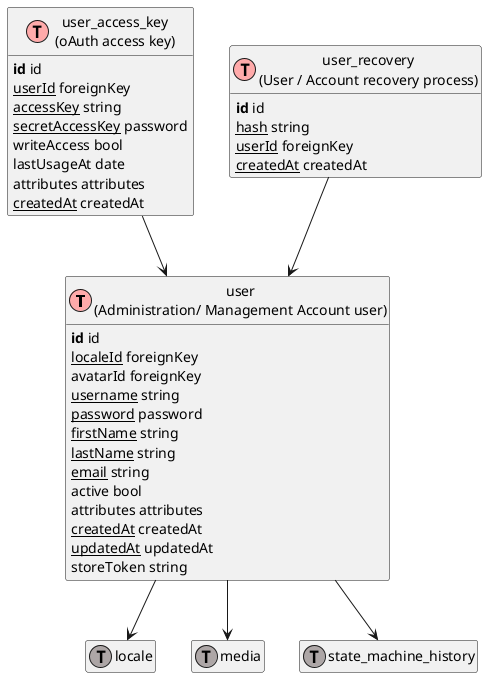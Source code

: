 @startuml
' uncomment the line below if you're using computer with a retina display
' skinparam dpi 300
!define Table(name,desc) class name as "desc" << (T,#FFAAAA) >>
!define ForeignTable(name,desc) class name as "desc" << (T,#ada6a6) >>
!define TranslationTable(name,desc) class name as "desc" << (I,#4286f4) >>
' we use bold for primary key
' green color for unique
' and underscore for not_null
!define primary_key(x) <b>x</b>
!define unique(x) <color:green>x</color>
!define not_null(x) <u>x</u>
' other tags available:
' <i></i>
' <back:COLOR></color>, where color is a color name or html color code
' (#FFAACC)
' see: http://plantuml.com/classes.html#More
hide methods
hide stereotypes
hide empty members
skinparam backgroundColor #FFFFFF

' entities

Table(ShopwareCoreSystemUserUserDefinition, "user\n(Administration/ Management Account user)") {
   primary_key(id) id
   not_null(localeId) foreignKey
   avatarId foreignKey
   not_null(username) string
   not_null(password) password
   not_null(firstName) string
   not_null(lastName) string
   not_null(email) string
   active bool
   attributes attributes
   not_null(createdAt) createdAt
   not_null(updatedAt) updatedAt
   storeToken string
}
Table(ShopwareCoreSystemUserAggregateUserAccessKeyUserAccessKeyDefinition, "user_access_key\n(oAuth access key)") {
   primary_key(id) id
   not_null(userId) foreignKey
   not_null(accessKey) string
   not_null(secretAccessKey) password
   writeAccess bool
   lastUsageAt date
   attributes attributes
   not_null(createdAt) createdAt
}
Table(ShopwareCoreSystemUserAggregateUserRecoveryUserRecoveryDefinition, "user_recovery\n(User / Account recovery process)") {
   primary_key(id) id
   not_null(hash) string
   not_null(userId) foreignKey
   not_null(createdAt) createdAt
}
ForeignTable(ShopwareCoreSystemLocaleLocaleDefinition, "locale") {
}
ForeignTable(ShopwareCoreContentMediaMediaDefinition, "media") {
}
ForeignTable(ShopwareCoreSystemStateMachineAggregationStateMachineHistoryStateMachineHistoryDefinition, "state_machine_history") {
}

' relationshipd

ShopwareCoreSystemUserUserDefinition --> ShopwareCoreSystemLocaleLocaleDefinition
ShopwareCoreSystemUserUserDefinition --> ShopwareCoreContentMediaMediaDefinition
ShopwareCoreSystemUserAggregateUserAccessKeyUserAccessKeyDefinition --> ShopwareCoreSystemUserUserDefinition
ShopwareCoreSystemUserUserDefinition --> ShopwareCoreSystemStateMachineAggregationStateMachineHistoryStateMachineHistoryDefinition
ShopwareCoreSystemUserAggregateUserRecoveryUserRecoveryDefinition --> ShopwareCoreSystemUserUserDefinition
@enduml
